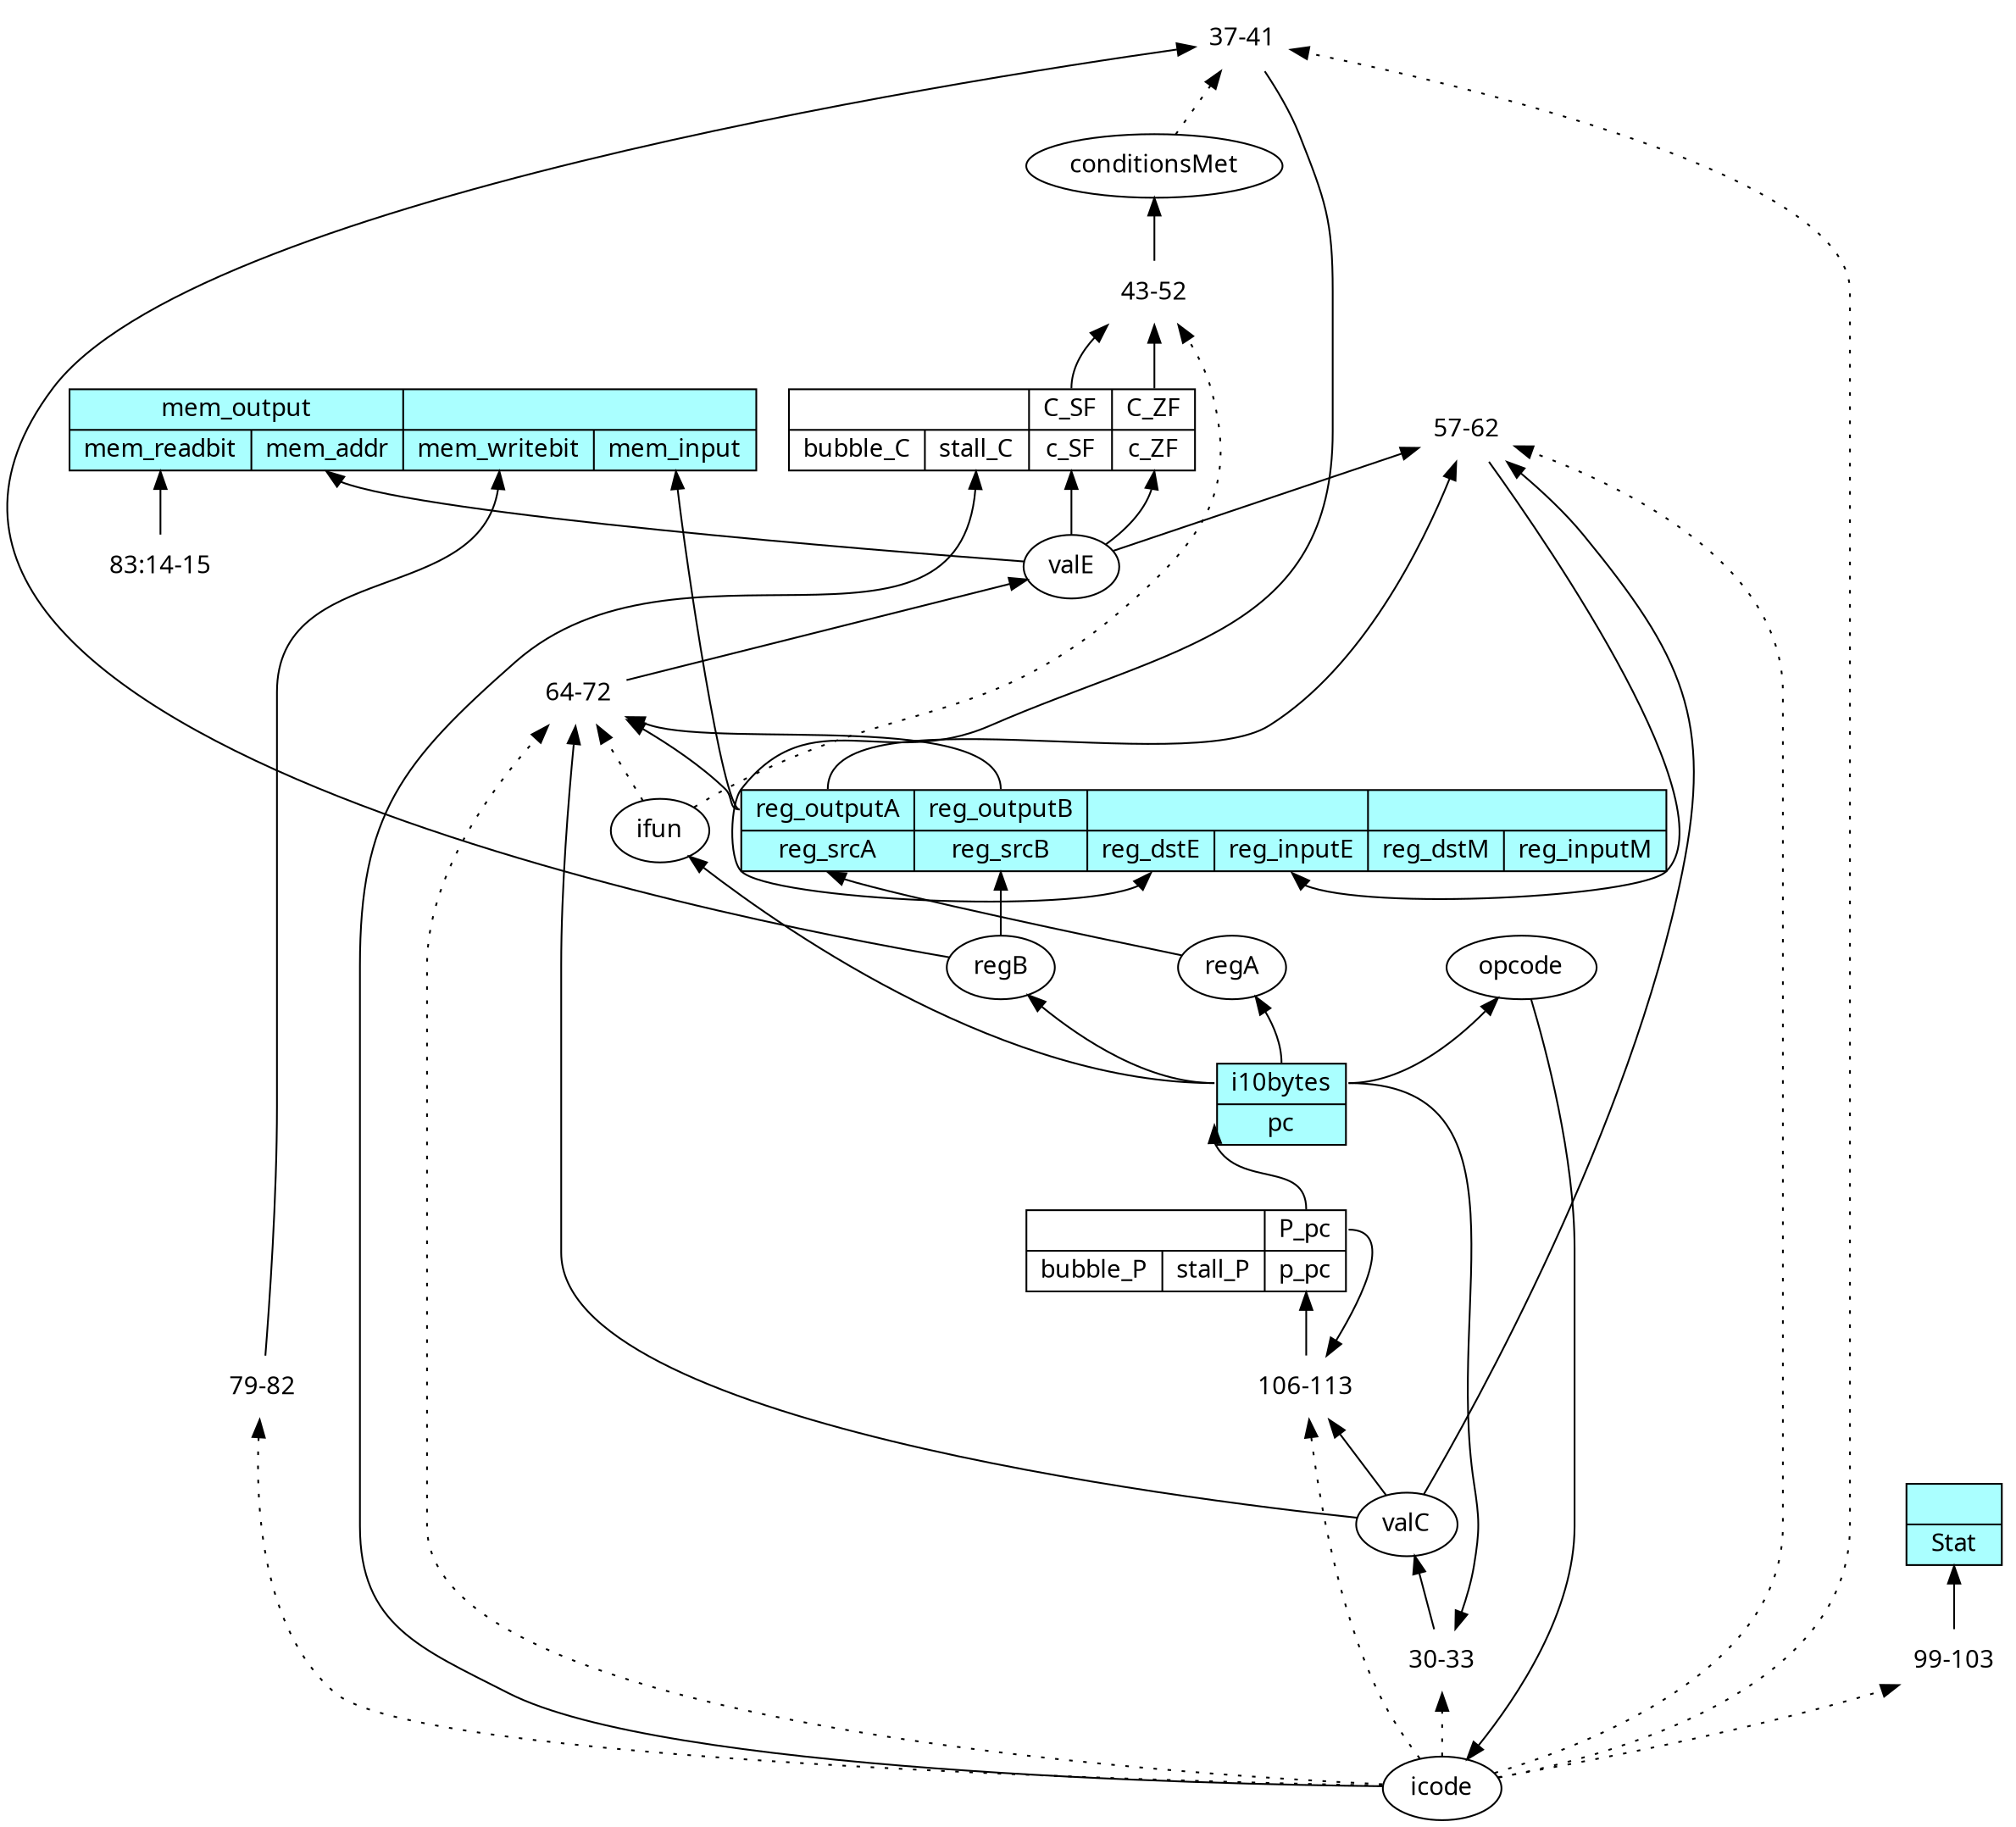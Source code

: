 digraph seqlab { // auto-generated HCL2 visualization via graphviz
    node [ fontname="sans-serif" ];
    rankdir=BT;
    ///////////////////////// builtin components ////////////////////////

    _regfile [shape="record" label="{<reg_outputA>reg_outputA|<reg_srcA>reg_srcA}|{<reg_outputB>reg_outputB|<reg_srcB>reg_srcB}|{|{<reg_dstE>reg_dstE|<reg_inputE>reg_inputE}}|{|{<reg_dstM>reg_dstM|<reg_inputM>reg_inputM}}" style="filled" fillcolor="#aaffff"];
    _datamem [shape="record" label="{<mem_output>mem_output|{<mem_readbit>mem_readbit|<mem_addr>mem_addr}}|{|{<mem_writebit>mem_writebit|<mem_input>mem_input}}" style="filled" fillcolor="#aaffff"];
    _instmem [shape="record" label="{<i10bytes>i10bytes|<pc>pc}" style="filled" fillcolor="#aaffff"];
    _status [shape="record" label="{|<Stat>Stat}" style="filled" fillcolor="#aaffff"];

    //////////////////////////// user code //////////////////////////////

_reg_P [shape="record" label="{|{<bubble_P>bubble_P|<stall_P>stall_P}}|{<P_pc>P_pc|<p_pc>p_pc}"];
_reg_C [shape="record" label="{|{<bubble_C>bubble_C|<stall_C>stall_C}}|{<C_SF>C_SF|<c_SF>c_SF}|{<C_ZF>C_ZF|<c_ZF>c_ZF}"];
    _instmem:i10bytes -> opcode;
    opcode -> icode;
    _instmem:i10bytes -> ifun;
    _op_valC [shape="none" label="30-33"];
    _op_valC -> valC;
    _instmem:i10bytes -> _op_valC;
    icode -> _op_valC [style=dotted];
    _instmem:i10bytes -> regB;
    _instmem:i10bytes -> regA;
    _op_reg_dstE [shape="none" label="37-41"];
    _op_reg_dstE -> _regfile:reg_dstE;
    regB -> _op_reg_dstE;
    conditionsMet -> _op_reg_dstE [style=dotted];
    icode -> _op_reg_dstE [style=dotted];
    _op_conditionsMet [shape="none" label="43-52"];
    _op_conditionsMet -> conditionsMet;
    _reg_C:C_SF -> _op_conditionsMet;
    _reg_C:C_ZF -> _op_conditionsMet;
    ifun -> _op_conditionsMet [style=dotted];
    regA -> _regfile:reg_srcA;
    regB -> _regfile:reg_srcB;
    _op_reg_inputE [shape="none" label="57-62"];
    _op_reg_inputE -> _regfile:reg_inputE;
    _regfile:reg_outputA -> _op_reg_inputE;
    valC -> _op_reg_inputE;
    valE -> _op_reg_inputE;
    icode -> _op_reg_inputE [style=dotted];
    _op_valE [shape="none" label="64-72"];
    _op_valE -> valE;
    _regfile:reg_outputA -> _op_valE;
    _regfile:reg_outputB -> _op_valE;
    valC -> _op_valE;
    icode -> _op_valE [style=dotted];
    ifun -> _op_valE [style=dotted];
    icode -> _reg_C:stall_C;
    valE -> _reg_C:c_ZF;
    valE -> _reg_C:c_SF;
    valE -> _datamem:mem_addr;
    _regfile:reg_outputA -> _datamem:mem_input;
    _op_mem_writebit [shape="none" label="79-82"];
    _op_mem_writebit -> _datamem:mem_writebit;
    icode -> _op_mem_writebit [style=dotted];
    _op_mem_readbit [shape="none" label="83:14-15"];
    _op_mem_readbit -> _datamem:mem_readbit;
    _op_Stat [shape="none" label="99-103"];
    _op_Stat -> _status:Stat;
    icode -> _op_Stat [style=dotted];
    _op_p_pc [shape="none" label="106-113"];
    _op_p_pc -> _reg_P:p_pc;
    _reg_P:P_pc -> _op_p_pc;
    valC -> _op_p_pc;
    icode -> _op_p_pc [style=dotted];
    _reg_P:P_pc -> _instmem:pc;

}